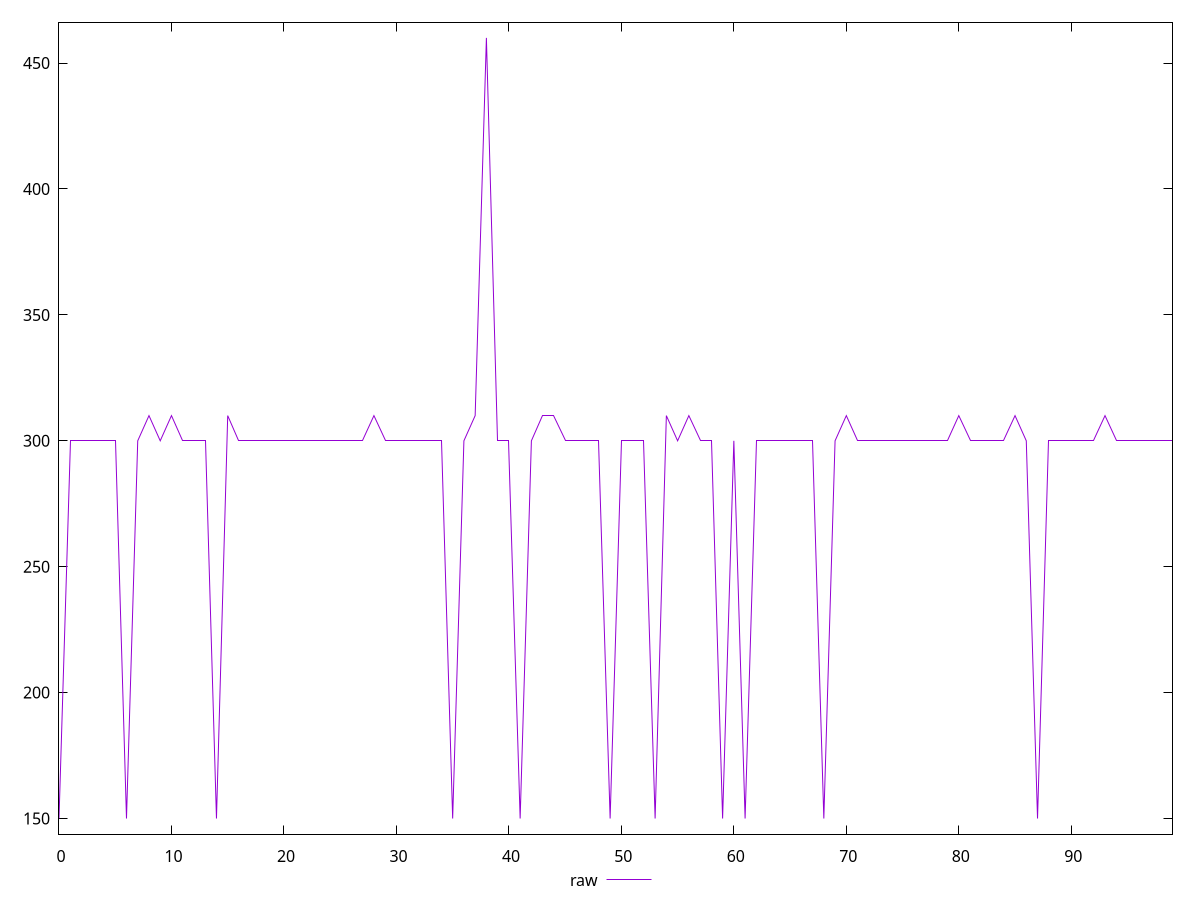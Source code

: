 reset

$raw <<EOF
0 150
1 300
2 300
3 300
4 300
5 300
6 150
7 300
8 310
9 300
10 310
11 300
12 300
13 300
14 150
15 310
16 300
17 300
18 300
19 300
20 300
21 300
22 300
23 300
24 300
25 300
26 300
27 300
28 310
29 300
30 300
31 300
32 300
33 300
34 300
35 150
36 300
37 310
38 460
39 300
40 300
41 150
42 300
43 310
44 310
45 300
46 300
47 300
48 300
49 150
50 300
51 300
52 300
53 150
54 310
55 300
56 310
57 300
58 300
59 150
60 300
61 150
62 300
63 300
64 300
65 300
66 300
67 300
68 150
69 300
70 310
71 300
72 300
73 300
74 300
75 300
76 300
77 300
78 300
79 300
80 310
81 300
82 300
83 300
84 300
85 310
86 300
87 150
88 300
89 300
90 300
91 300
92 300
93 310
94 300
95 300
96 300
97 300
98 300
99 300
EOF

set key outside below
set xrange [0:99]
set yrange [143.8:466.2]
set trange [143.8:466.2]
set terminal svg size 640, 500 enhanced background rgb 'white'
set output "report_00023_2021-02-20T12:14:57.249Z/offscreen-images/samples/pages+cached+noadtech/raw/values.svg"

plot $raw title "raw" with line

reset
